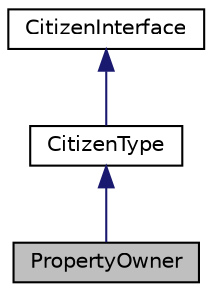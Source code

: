 digraph "PropertyOwner"
{
 // LATEX_PDF_SIZE
  edge [fontname="Helvetica",fontsize="10",labelfontname="Helvetica",labelfontsize="10"];
  node [fontname="Helvetica",fontsize="10",shape=record];
  Node1 [label="PropertyOwner",height=0.2,width=0.4,color="black", fillcolor="grey75", style="filled", fontcolor="black",tooltip="Concrete decorator class for citizens with residential property."];
  Node2 -> Node1 [dir="back",color="midnightblue",fontsize="10",style="solid",fontname="Helvetica"];
  Node2 [label="CitizenType",height=0.2,width=0.4,color="black", fillcolor="white", style="filled",URL="$classCitizenType.html",tooltip="A decorator class for enhancing the functionality of citizen objects."];
  Node3 -> Node2 [dir="back",color="midnightblue",fontsize="10",style="solid",fontname="Helvetica"];
  Node3 [label="CitizenInterface",height=0.2,width=0.4,color="black", fillcolor="white", style="filled",URL="$classCitizenInterface.html",tooltip="An abstract base class that defines the interface for Citizen components."];
}
